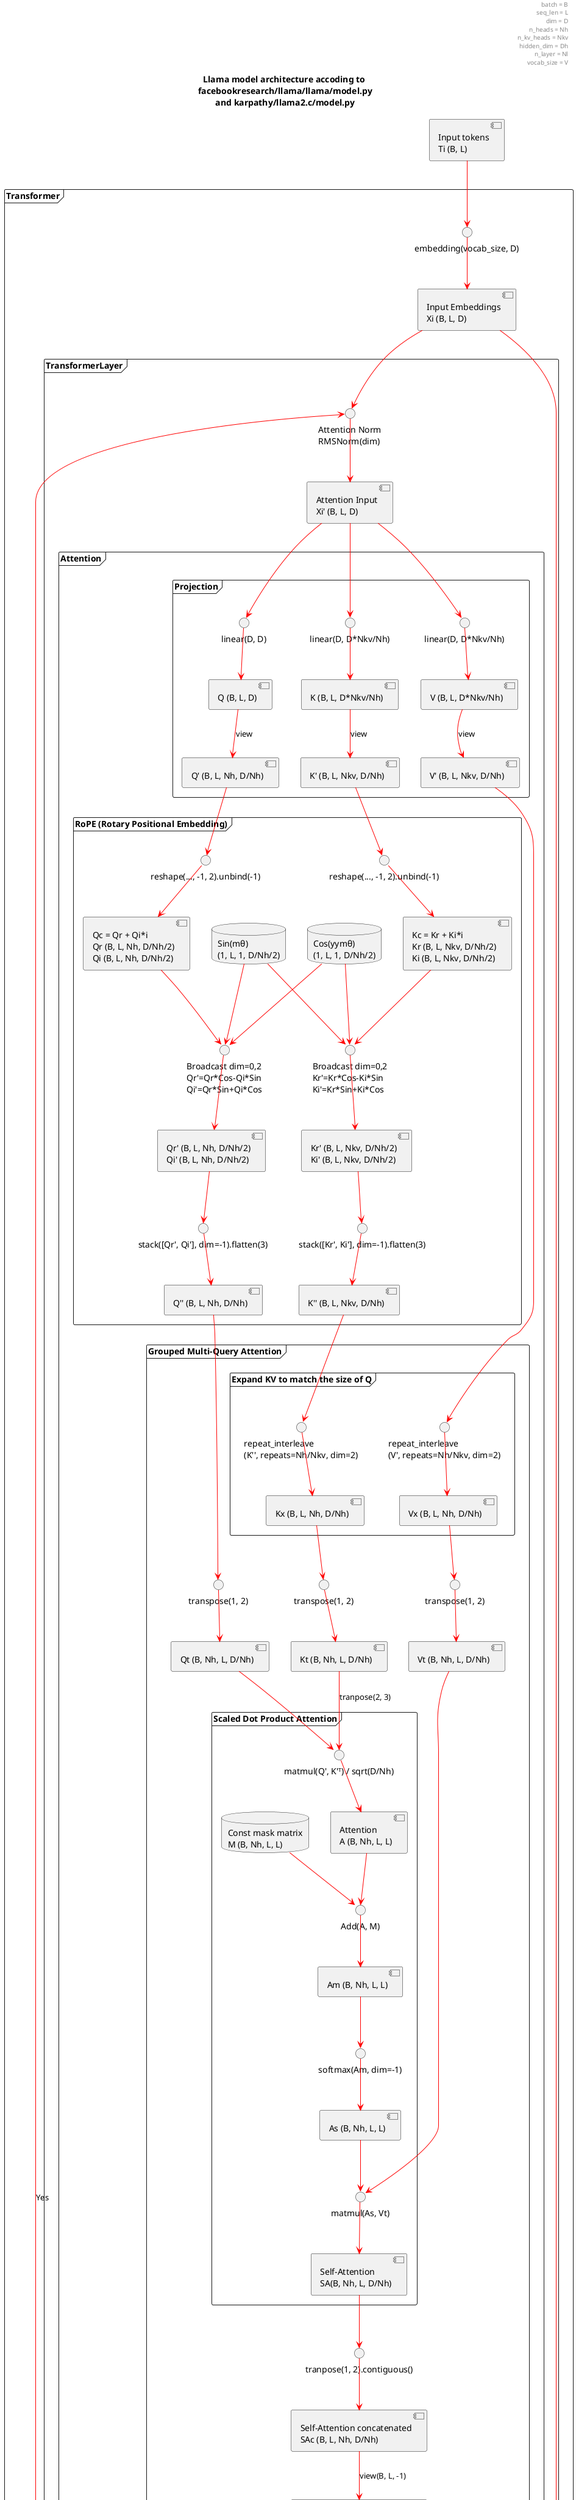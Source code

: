 @startuml "model"

title "Llama model architecture accoding to\n facebookresearch/llama/llama/model.py\n and karpathy/llama2.c/model.py"

skinparam CloudBorderColor White

skinparam component {
    ArrowColor Red
}

header
batch = B
seq_len = L
dim = D
n_heads = Nh
n_kv_heads = Nkv
hidden_dim = Dh
n_layer = Nl
vocab_size = V
end header

footer
Dh = 4 * 2 * D // 3 then round-up to multiple_of
end footer


' Input token
[Input tokens\nTi (B, L)] as Ti

frame Transformer {
    ' Embeddings
    () "embedding(vocab_size, D)" as embedding
    [Input Embeddings\nXi (B, L, D)] as Xi

    Ti --> embedding
    embedding --> Xi

    frame TransformerLayer {
        ' RMS Norm
        () "Attention Norm\nRMSNorm(dim)" as attention_norm
        [Attention Input\nXi' (B, L, D)] as Xi1

        Xi --> attention_norm
        attention_norm --> Xi1

        frame Attention {
            frame Projection {
                ' Linear projection
                () "linear(D, D)" as projection_q
                () "linear(D, D*Nkv/Nh)" as projection_k
                () "linear(D, D*Nkv/Nh)" as projection_v
                [Q (B, L, D)] as Q
                [K (B, L, D*Nkv/Nh)] as K
                [V (B, L, D*Nkv/Nh)] as V

                Xi1 --> projection_q
                Xi1 --> projection_k
                Xi1 --> projection_v

                projection_q --> Q
                projection_k --> K
                projection_v --> V

                ' Reshape
                [Q' (B, L, Nh, D/Nh)] as Q1
                [K' (B, L, Nkv, D/Nh)] as K1
                [V' (B, L, Nkv, D/Nh)] as V1

                Q --> Q1 : view
                K --> K1 : view
                V --> V1 : view
            }
            ' End of frame "Projection"

            frame "RoPE (Rotary Positional Embedding)" {
                ' Reshape and unbind XQ and XK to match complex representation
                () "reshape(..., -1, 2).unbind(-1)" as complex_q
                () "reshape(..., -1, 2).unbind(-1)" as complex_k
                [Qc = Qr + Qi*i\nQr (B, L, Nh, D/Nh/2)\nQi (B, L, Nh, D/Nh/2)] as Qc
                [Kc = Kr + Ki*i\nKr (B, L, Nkv, D/Nh/2)\nKi (B, L, Nkv, D/Nh/2)] as Kc

                Q1 --> complex_q
                K1 --> complex_k
                complex_q --> Qc
                complex_k --> Kc

                ' RoPE precomputed sin/cos freqs
                database "Cos(yymθ)\n(1, L, 1, D/Nh/2)" as Cos
                database "Sin(mθ)\n(1, L, 1, D/Nh/2)" as Sin

                ' Apply rotation on complex
                () "Broadcast dim=0,2\nQr'=Qr*Cos-Qi*Sin\nQi'=Qr*Sin+Qi*Cos" as rotate_q
                () "Broadcast dim=0,2\nKr'=Kr*Cos-Ki*Sin\nKi'=Kr*Sin+Ki*Cos" as rotate_k

                [Qr' (B, L, Nh, D/Nh/2)\nQi' (B, L, Nh, D/Nh/2)] as Qc1
                [Kr' (B, L, Nkv, D/Nh/2)\nKi' (B, L, Nkv, D/Nh/2)] as Kc1

                Qc --> rotate_q
                Cos --> rotate_q
                Sin --> rotate_q
                Kc --> rotate_k
                Cos --> rotate_k
                Sin --> rotate_k
                rotate_q --> Qc1
                rotate_k --> Kc1

                ' Stack and flatten (like shuffle cards)
                () "stack([Qr', Qi'], dim=-1).flatten(3)" as shuffle_q
                () "stack([Kr', Ki'], dim=-1).flatten(3)" as shuffle_k
                [Q'' (B, L, Nh, D/Nh)] as Q2
                [K'' (B, L, Nkv, D/Nh)] as K2

                Qc1 --> shuffle_q
                shuffle_q --> Q2
                Kc1 --> shuffle_k
                shuffle_k --> K2
            }
            ' End of frame RoPE

            frame "Grouped Multi-Query Attention" {

                frame "Expand KV to match the size of Q" {
                    ' Expand K and V for GQA (grouped multi-query attention)
                    () "repeat_interleave\n(K'', repeats=Nh/Nkv, dim=2)" as repeat_k
                    () "repeat_interleave\n(V', repeats=Nh/Nkv, dim=2)" as repeat_v
                    [Kx (B, L, Nh, D/Nh)] as Kx
                    [Vx (B, L, Nh, D/Nh)] as Vx

                    K2 --> repeat_k
                    repeat_k --> Kx
                    V1 --> repeat_v
                    repeat_v --> Vx
                }

                cloud {
                    ' Transpose
                    () "transpose(1, 2)" as trans_q
                    () "transpose(1, 2)" as trans_k
                    () "transpose(1, 2)" as trans_v

                    [Qt (B, Nh, L, D/Nh)] as Qt
                    [Kt (B, Nh, L, D/Nh)] as Kt
                    [Vt (B, Nh, L, D/Nh)] as Vt

                    Q2 --> trans_q
                    Kx --> trans_k
                    Vx --> trans_v
                    trans_q --> Qt
                    trans_k --> Kt
                    trans_v --> Vt
                }

                frame "Scaled Dot Product Attention" {
                    ' matmul
                    () "matmul(Q', K'ᵀ) / sqrt(D/Nh)" as matmul_q_k
                    [Attention\nA (B, Nh, L, L)] as A

                    Qt --> matmul_q_k
                    Kt --> matmul_q_k : tranpose(2, 3)
                    matmul_q_k --> A

                    ' mask
                    database "Const mask matrix\nM (B, Nh, L, L)" as M
                    () "Add(A, M)" as add_mask
                    [Am (B, Nh, L, L)] as Am

                    A --> add_mask
                    M --> add_mask
                    add_mask --> Am

                    ' softmax
                    () "softmax(Am, dim=-1)" as softmax
                    [As (B, Nh, L, L)] as As

                    Am --> softmax
                    softmax --> As

                    ' matmul
                    () "matmul(As, Vt)" as matmul_a_v
                    [Self-Attention\nSA(B, Nh, L, D/Nh)] as SA

                    Vt --> matmul_a_v
                    As --> matmul_a_v
                    matmul_a_v --> SA
                }
                ' End of frame "Scaled Dot Product Attention"

                ' concat heads
                () "tranpose(1, 2).contiguous()" as concat_sa
                [Self-Attention concatenated\nSAc (B, L, Nh, D/Nh)] as SAc
                [Self-Attention concatenated\nSAc' (B, L, D)] as SAc1

                SA --> concat_sa
                concat_sa --> SAc
                SAc --> SAc1 : view(B, L, -1)

                ' Linear
                () "linear(D, D)" as projection_sac
                [Self-Attention projection\nSAp (B, L, D)] as SAp

                SAc1 --> projection_sac
                projection_sac --> SAp
            }
            ' End of frame "Grouped Multi-Query Attention"
        }

        ' Residual after attention
        () "Attention Residual Add" as attention_residual_add
        [Attention Residual Output\nHa (B, L, D)] as Ha
        Xi --> attention_residual_add
        SAp --> attention_residual_add

        attention_residual_add --> Ha

        ' RMSNorm
        () "FFN Norm\nRMSNorm(dim)" as ffn_norm
        [FFN input\nHi (B, L, D)] as Hi

        Ha --> ffn_norm
        ffn_norm --> Hi

        frame FeedForward {
            cloud {
                () "Gate Projection\nlinear(D, Dh)" as gate_projection
                () "Up Projection\nlinear(D, Dh)" as up_projection
                [Hg (B, L, Dh)] as Hg
                [Hu (B, L, Dh)] as Hu

                Hi --> gate_projection
                gate_projection --> Hg
                Hi --> up_projection
                up_projection --> Hu
            }

            () "swish()" as swish
            [Hs (B, L, Dh)] as Hs

            Hg --> swish
            swish --> Hs

            () "Elem-Wise Mul()" as elem_wise_mul
            [Hm (B, L, Dh)] as Hm
            Hu --> elem_wise_mul
            Hs --> elem_wise_mul
            elem_wise_mul --> Hm

            () "Down Projection\nlinear(Dh, D)" as down_projection
            [Hd (B, L, D)] as Hd

            Hm --> down_projection
            down_projection --> Hd
        }
        ' End of frame FeedForward

        ' Residual after FFN
        () "FNN Residual Add()" as ffn_residual_add
        [FFN Residual Output\nHa (B, L, D)] as Hf
        Ha --> ffn_residual_add
        Hd --> ffn_residual_add
        ffn_residual_add --> Hf
    }


    ' Loop TransformerLayer
    () "(idx < Nl)?" as layer_loop

    Hf --> layer_loop
    layer_loop --> attention_norm : Yes

    ' RMSNorm
    () "Output Norm\nRMSNorm(D)" as output_norm
    [Output Embeddings\nXo (B, L, D)] as Xo

    layer_loop --> output_norm : No
    output_norm --> Xo
}

frame ModelHead {
    ' Output linear
    () "Output Linear\nlinear(D, V)" as output_linear
    [Output Tokens\nTo (B, L, V)] as To

    Xo --> output_linear
    output_linear --> To
}


@enduml
